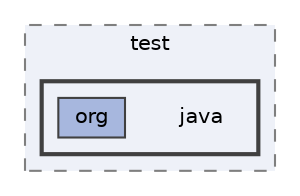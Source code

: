 digraph "/Users/charlottesoltysiak/Documents/projet_maven/mon-appli/src/test/java"
{
 // LATEX_PDF_SIZE
  bgcolor="transparent";
  edge [fontname=Helvetica,fontsize=10,labelfontname=Helvetica,labelfontsize=10];
  node [fontname=Helvetica,fontsize=10,shape=box,height=0.2,width=0.4];
  compound=true
  subgraph clusterdir_143e83aa04d7bb21fe91cc28ca95136a {
    graph [ bgcolor="#eef1f8", pencolor="grey50", label="test", fontname=Helvetica,fontsize=10 style="filled,dashed", URL="dir_143e83aa04d7bb21fe91cc28ca95136a.html",tooltip=""]
  subgraph clusterdir_7da8dc86a8901c5b7dca74f36f7ee066 {
    graph [ bgcolor="#eef1f8", pencolor="grey25", label="", fontname=Helvetica,fontsize=10 style="filled,bold", URL="dir_7da8dc86a8901c5b7dca74f36f7ee066.html",tooltip=""]
    dir_7da8dc86a8901c5b7dca74f36f7ee066 [shape=plaintext, label="java"];
  dir_82ea3879185435870ecb6097f1893d36 [label="org", fillcolor="#a7b7de", color="grey25", style="filled", URL="dir_82ea3879185435870ecb6097f1893d36.html",tooltip=""];
  }
  }
}
